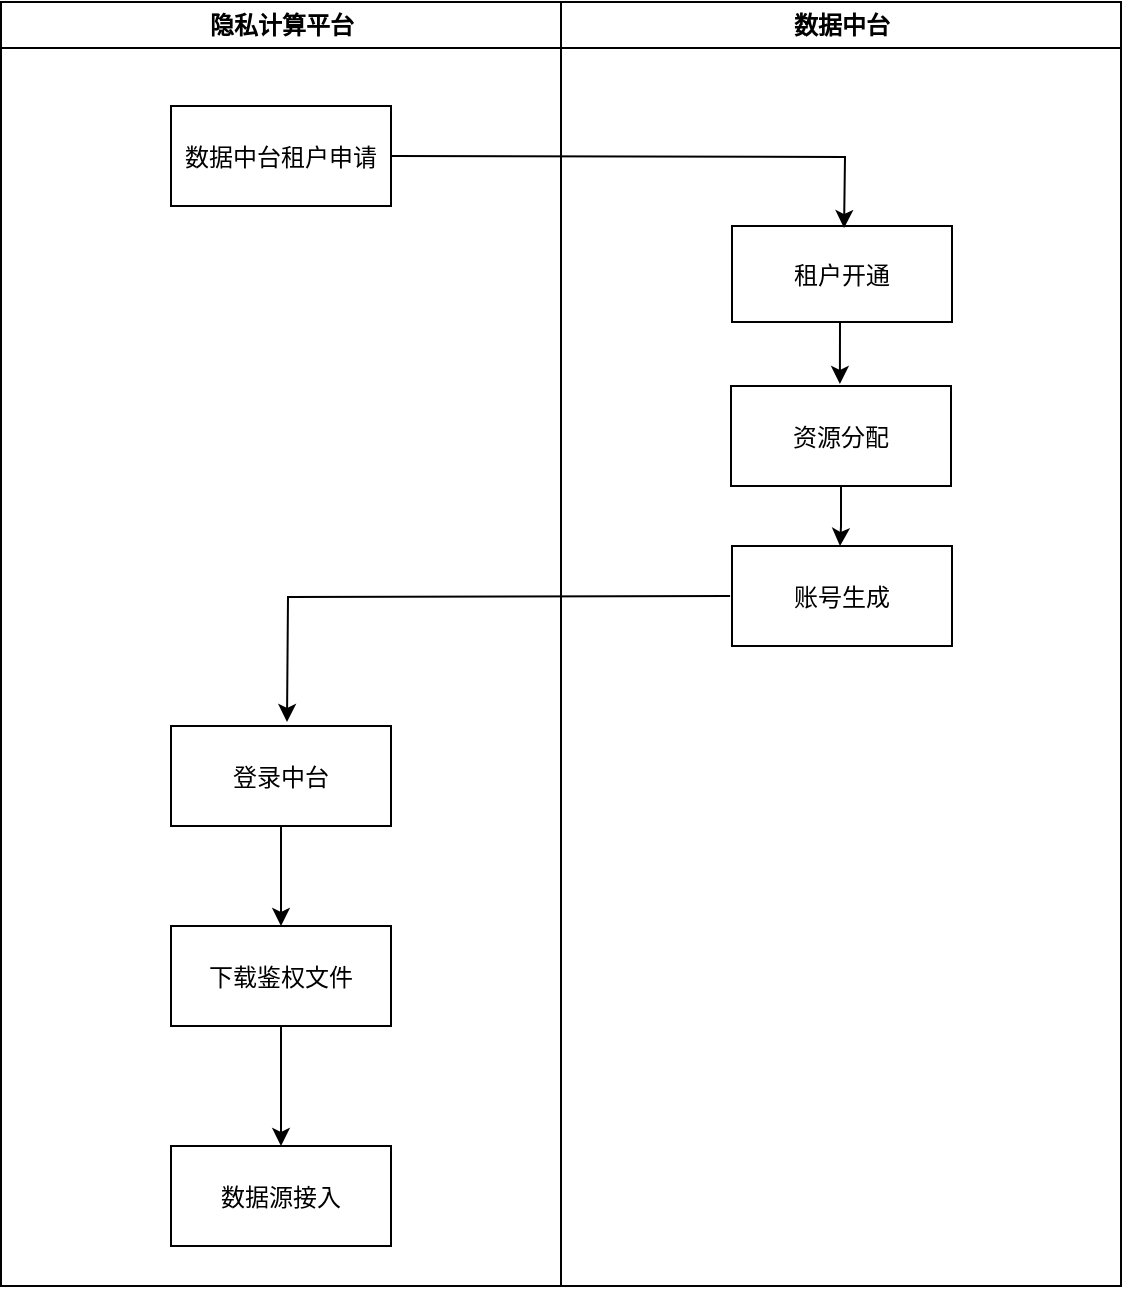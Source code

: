 <mxfile version="21.0.10" type="github">
  <diagram name="Page-1" id="e7e014a7-5840-1c2e-5031-d8a46d1fe8dd">
    <mxGraphModel dx="2037" dy="1133" grid="0" gridSize="10" guides="1" tooltips="1" connect="1" arrows="1" fold="1" page="1" pageScale="1" pageWidth="1169" pageHeight="826" background="none" math="0" shadow="0">
      <root>
        <mxCell id="0" />
        <mxCell id="1" parent="0" />
        <mxCell id="2" value="隐私计算平台" style="swimlane;whiteSpace=wrap" parent="1" vertex="1">
          <mxGeometry x="164.5" y="128" width="280" height="642" as="geometry" />
        </mxCell>
        <mxCell id="7" value="数据中台租户申请" style="" parent="2" vertex="1">
          <mxGeometry x="85" y="52" width="110" height="50" as="geometry" />
        </mxCell>
        <mxCell id="nkjs4BFZQwvDryxp72s_-64" value="" style="edgeStyle=orthogonalEdgeStyle;rounded=0;orthogonalLoop=1;jettySize=auto;html=1;" edge="1" parent="2">
          <mxGeometry relative="1" as="geometry">
            <mxPoint x="140" y="362" as="sourcePoint" />
            <mxPoint x="140" y="462" as="targetPoint" />
          </mxGeometry>
        </mxCell>
        <mxCell id="8" value="登录中台" style="" parent="2" vertex="1">
          <mxGeometry x="85" y="362" width="110" height="50" as="geometry" />
        </mxCell>
        <mxCell id="nkjs4BFZQwvDryxp72s_-66" style="edgeStyle=orthogonalEdgeStyle;rounded=0;orthogonalLoop=1;jettySize=auto;html=1;entryX=0.5;entryY=0;entryDx=0;entryDy=0;entryPerimeter=0;" edge="1" parent="2" source="nkjs4BFZQwvDryxp72s_-51" target="nkjs4BFZQwvDryxp72s_-52">
          <mxGeometry relative="1" as="geometry" />
        </mxCell>
        <mxCell id="nkjs4BFZQwvDryxp72s_-51" value="下载鉴权文件" style="" vertex="1" parent="2">
          <mxGeometry x="85" y="462" width="110" height="50" as="geometry" />
        </mxCell>
        <mxCell id="nkjs4BFZQwvDryxp72s_-52" value="数据源接入" style="" vertex="1" parent="2">
          <mxGeometry x="85" y="572" width="110" height="50" as="geometry" />
        </mxCell>
        <mxCell id="3" value="数据中台" style="swimlane;whiteSpace=wrap" parent="1" vertex="1">
          <mxGeometry x="444.5" y="128" width="280" height="642" as="geometry" />
        </mxCell>
        <mxCell id="nkjs4BFZQwvDryxp72s_-58" style="edgeStyle=orthogonalEdgeStyle;rounded=0;orthogonalLoop=1;jettySize=auto;html=1;entryX=0.495;entryY=-0.08;entryDx=0;entryDy=0;entryPerimeter=0;" edge="1" parent="3">
          <mxGeometry relative="1" as="geometry">
            <mxPoint x="140.5" y="139" as="sourcePoint" />
            <mxPoint x="139.45" y="191" as="targetPoint" />
            <Array as="points">
              <mxPoint x="121" y="139" />
              <mxPoint x="121" y="160" />
              <mxPoint x="140" y="160" />
            </Array>
          </mxGeometry>
        </mxCell>
        <mxCell id="16" value="租户开通" style="" parent="3" vertex="1">
          <mxGeometry x="85.5" y="112" width="110" height="48" as="geometry" />
        </mxCell>
        <mxCell id="nkjs4BFZQwvDryxp72s_-62" style="edgeStyle=orthogonalEdgeStyle;rounded=0;orthogonalLoop=1;jettySize=auto;html=1;entryX=0.491;entryY=0;entryDx=0;entryDy=0;entryPerimeter=0;" edge="1" parent="3" source="nkjs4BFZQwvDryxp72s_-41" target="nkjs4BFZQwvDryxp72s_-54">
          <mxGeometry relative="1" as="geometry" />
        </mxCell>
        <mxCell id="nkjs4BFZQwvDryxp72s_-41" value="资源分配" style="" vertex="1" parent="3">
          <mxGeometry x="85" y="192" width="110" height="50" as="geometry" />
        </mxCell>
        <mxCell id="nkjs4BFZQwvDryxp72s_-54" value="账号生成" style="" vertex="1" parent="3">
          <mxGeometry x="85.5" y="272" width="110" height="50" as="geometry" />
        </mxCell>
        <mxCell id="nkjs4BFZQwvDryxp72s_-42" style="edgeStyle=orthogonalEdgeStyle;rounded=0;orthogonalLoop=1;jettySize=auto;html=1;entryX=0.473;entryY=0.02;entryDx=0;entryDy=0;entryPerimeter=0;" edge="1" parent="1">
          <mxGeometry relative="1" as="geometry">
            <mxPoint x="360" y="205" as="sourcePoint" />
            <mxPoint x="586.03" y="241" as="targetPoint" />
          </mxGeometry>
        </mxCell>
        <mxCell id="nkjs4BFZQwvDryxp72s_-63" style="edgeStyle=orthogonalEdgeStyle;rounded=0;orthogonalLoop=1;jettySize=auto;html=1;exitX=-0.036;exitY=0.54;exitDx=0;exitDy=0;exitPerimeter=0;" edge="1" parent="1">
          <mxGeometry relative="1" as="geometry">
            <mxPoint x="529.04" y="425" as="sourcePoint" />
            <mxPoint x="307.5" y="488" as="targetPoint" />
          </mxGeometry>
        </mxCell>
      </root>
    </mxGraphModel>
  </diagram>
</mxfile>

